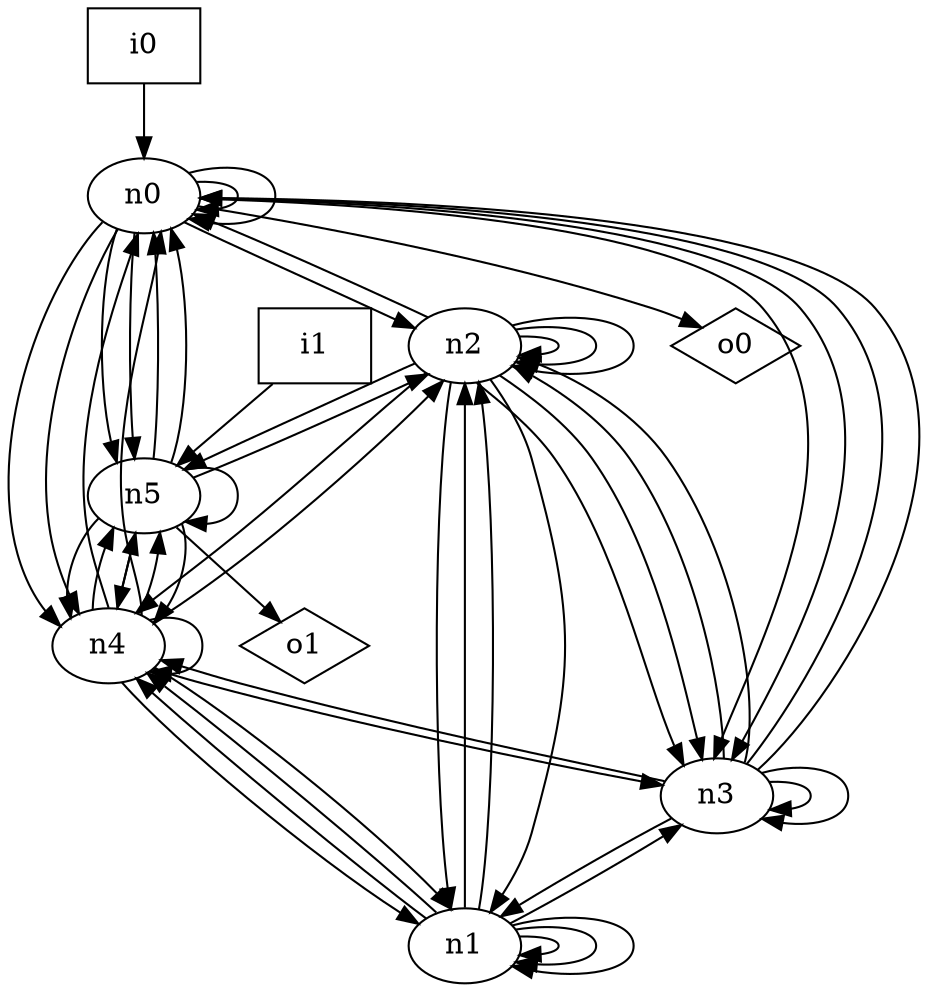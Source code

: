 digraph G {
n0 [label="n0"];
n1 [label="n1"];
n2 [label="n2"];
n3 [label="n3"];
n4 [label="n4"];
n5 [label="n5"];
n6 [label="i0",shape="box"];
n7 [label="i1",shape="box"];
n8 [label="o0",shape="diamond"];
n9 [label="o1",shape="diamond"];
n0 -> n0
n0 -> n0
n0 -> n2
n0 -> n3
n0 -> n3
n0 -> n4
n0 -> n4
n0 -> n5
n0 -> n5
n0 -> n8
n1 -> n1
n1 -> n1
n1 -> n1
n1 -> n2
n1 -> n2
n1 -> n3
n1 -> n4
n1 -> n4
n2 -> n0
n2 -> n1
n2 -> n1
n2 -> n2
n2 -> n2
n2 -> n2
n2 -> n3
n2 -> n3
n2 -> n4
n2 -> n5
n3 -> n0
n3 -> n0
n3 -> n1
n3 -> n2
n3 -> n2
n3 -> n3
n3 -> n3
n3 -> n4
n4 -> n0
n4 -> n0
n4 -> n1
n4 -> n1
n4 -> n2
n4 -> n3
n4 -> n4
n4 -> n5
n4 -> n5
n4 -> n5
n5 -> n0
n5 -> n0
n5 -> n2
n5 -> n4
n5 -> n4
n5 -> n4
n5 -> n5
n5 -> n9
n6 -> n0
n7 -> n5
}
